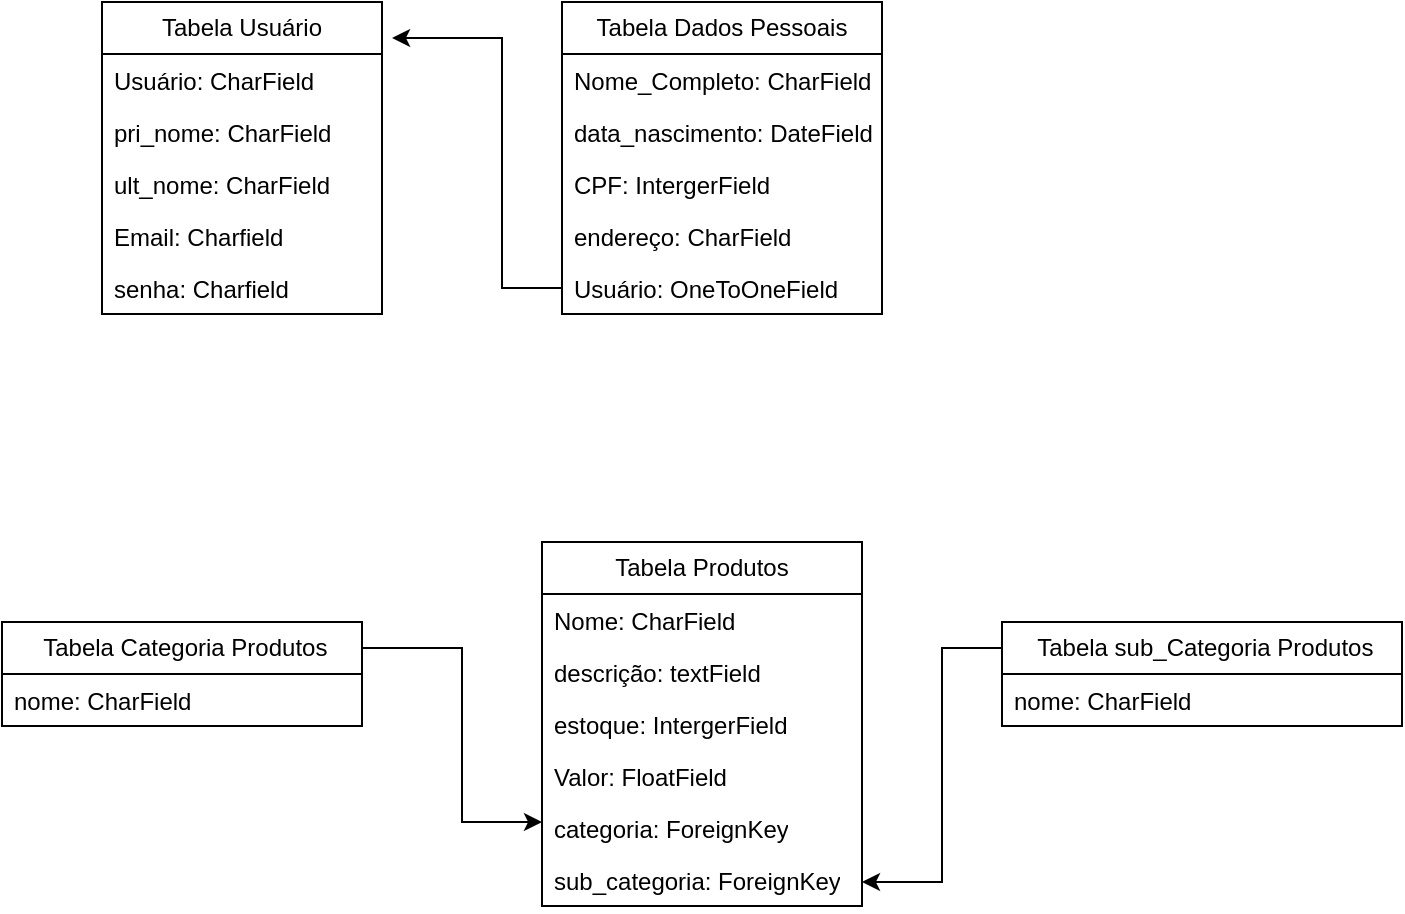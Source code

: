 <mxfile version="24.3.1" type="device">
  <diagram name="Página-1" id="IbSwZj87pl77V2vykBbt">
    <mxGraphModel dx="1386" dy="785" grid="1" gridSize="10" guides="1" tooltips="1" connect="1" arrows="1" fold="1" page="1" pageScale="1" pageWidth="827" pageHeight="1169" math="0" shadow="0">
      <root>
        <mxCell id="0" />
        <mxCell id="1" parent="0" />
        <mxCell id="FucvwrhurGyxFdFDbvf4-1" value="Tabela Usuário" style="swimlane;fontStyle=0;childLayout=stackLayout;horizontal=1;startSize=26;fillColor=none;horizontalStack=0;resizeParent=1;resizeParentMax=0;resizeLast=0;collapsible=1;marginBottom=0;whiteSpace=wrap;html=1;" vertex="1" parent="1">
          <mxGeometry x="100" y="90" width="140" height="156" as="geometry" />
        </mxCell>
        <mxCell id="FucvwrhurGyxFdFDbvf4-2" value="Usuário: CharField" style="text;strokeColor=none;fillColor=none;align=left;verticalAlign=top;spacingLeft=4;spacingRight=4;overflow=hidden;rotatable=0;points=[[0,0.5],[1,0.5]];portConstraint=eastwest;whiteSpace=wrap;html=1;" vertex="1" parent="FucvwrhurGyxFdFDbvf4-1">
          <mxGeometry y="26" width="140" height="26" as="geometry" />
        </mxCell>
        <mxCell id="FucvwrhurGyxFdFDbvf4-3" value="pri_nome: CharField" style="text;strokeColor=none;fillColor=none;align=left;verticalAlign=top;spacingLeft=4;spacingRight=4;overflow=hidden;rotatable=0;points=[[0,0.5],[1,0.5]];portConstraint=eastwest;whiteSpace=wrap;html=1;" vertex="1" parent="FucvwrhurGyxFdFDbvf4-1">
          <mxGeometry y="52" width="140" height="26" as="geometry" />
        </mxCell>
        <mxCell id="FucvwrhurGyxFdFDbvf4-5" value="ult_nome: CharField" style="text;strokeColor=none;fillColor=none;align=left;verticalAlign=top;spacingLeft=4;spacingRight=4;overflow=hidden;rotatable=0;points=[[0,0.5],[1,0.5]];portConstraint=eastwest;whiteSpace=wrap;html=1;" vertex="1" parent="FucvwrhurGyxFdFDbvf4-1">
          <mxGeometry y="78" width="140" height="26" as="geometry" />
        </mxCell>
        <mxCell id="FucvwrhurGyxFdFDbvf4-4" value="Email: Charfield" style="text;strokeColor=none;fillColor=none;align=left;verticalAlign=top;spacingLeft=4;spacingRight=4;overflow=hidden;rotatable=0;points=[[0,0.5],[1,0.5]];portConstraint=eastwest;whiteSpace=wrap;html=1;" vertex="1" parent="FucvwrhurGyxFdFDbvf4-1">
          <mxGeometry y="104" width="140" height="26" as="geometry" />
        </mxCell>
        <mxCell id="FucvwrhurGyxFdFDbvf4-6" value="senha: Charfield" style="text;strokeColor=none;fillColor=none;align=left;verticalAlign=top;spacingLeft=4;spacingRight=4;overflow=hidden;rotatable=0;points=[[0,0.5],[1,0.5]];portConstraint=eastwest;whiteSpace=wrap;html=1;" vertex="1" parent="FucvwrhurGyxFdFDbvf4-1">
          <mxGeometry y="130" width="140" height="26" as="geometry" />
        </mxCell>
        <mxCell id="FucvwrhurGyxFdFDbvf4-7" value="Tabela Dados Pessoais" style="swimlane;fontStyle=0;childLayout=stackLayout;horizontal=1;startSize=26;fillColor=none;horizontalStack=0;resizeParent=1;resizeParentMax=0;resizeLast=0;collapsible=1;marginBottom=0;whiteSpace=wrap;html=1;" vertex="1" parent="1">
          <mxGeometry x="330" y="90" width="160" height="156" as="geometry" />
        </mxCell>
        <mxCell id="FucvwrhurGyxFdFDbvf4-8" value="Nome_Completo: CharField" style="text;strokeColor=none;fillColor=none;align=left;verticalAlign=top;spacingLeft=4;spacingRight=4;overflow=hidden;rotatable=0;points=[[0,0.5],[1,0.5]];portConstraint=eastwest;whiteSpace=wrap;html=1;" vertex="1" parent="FucvwrhurGyxFdFDbvf4-7">
          <mxGeometry y="26" width="160" height="26" as="geometry" />
        </mxCell>
        <mxCell id="FucvwrhurGyxFdFDbvf4-9" value="data_nascimento: DateField" style="text;strokeColor=none;fillColor=none;align=left;verticalAlign=top;spacingLeft=4;spacingRight=4;overflow=hidden;rotatable=0;points=[[0,0.5],[1,0.5]];portConstraint=eastwest;whiteSpace=wrap;html=1;" vertex="1" parent="FucvwrhurGyxFdFDbvf4-7">
          <mxGeometry y="52" width="160" height="26" as="geometry" />
        </mxCell>
        <mxCell id="FucvwrhurGyxFdFDbvf4-10" value="CPF: IntergerField" style="text;strokeColor=none;fillColor=none;align=left;verticalAlign=top;spacingLeft=4;spacingRight=4;overflow=hidden;rotatable=0;points=[[0,0.5],[1,0.5]];portConstraint=eastwest;whiteSpace=wrap;html=1;" vertex="1" parent="FucvwrhurGyxFdFDbvf4-7">
          <mxGeometry y="78" width="160" height="26" as="geometry" />
        </mxCell>
        <mxCell id="FucvwrhurGyxFdFDbvf4-11" value="endereço: CharField" style="text;strokeColor=none;fillColor=none;align=left;verticalAlign=top;spacingLeft=4;spacingRight=4;overflow=hidden;rotatable=0;points=[[0,0.5],[1,0.5]];portConstraint=eastwest;whiteSpace=wrap;html=1;" vertex="1" parent="FucvwrhurGyxFdFDbvf4-7">
          <mxGeometry y="104" width="160" height="26" as="geometry" />
        </mxCell>
        <mxCell id="FucvwrhurGyxFdFDbvf4-12" value="Usuário: OneToOneField" style="text;strokeColor=none;fillColor=none;align=left;verticalAlign=top;spacingLeft=4;spacingRight=4;overflow=hidden;rotatable=0;points=[[0,0.5],[1,0.5]];portConstraint=eastwest;whiteSpace=wrap;html=1;" vertex="1" parent="FucvwrhurGyxFdFDbvf4-7">
          <mxGeometry y="130" width="160" height="26" as="geometry" />
        </mxCell>
        <mxCell id="FucvwrhurGyxFdFDbvf4-13" value="Tabela Produtos" style="swimlane;fontStyle=0;childLayout=stackLayout;horizontal=1;startSize=26;fillColor=none;horizontalStack=0;resizeParent=1;resizeParentMax=0;resizeLast=0;collapsible=1;marginBottom=0;whiteSpace=wrap;html=1;" vertex="1" parent="1">
          <mxGeometry x="320" y="360" width="160" height="182" as="geometry" />
        </mxCell>
        <mxCell id="FucvwrhurGyxFdFDbvf4-14" value="Nome: CharField" style="text;strokeColor=none;fillColor=none;align=left;verticalAlign=top;spacingLeft=4;spacingRight=4;overflow=hidden;rotatable=0;points=[[0,0.5],[1,0.5]];portConstraint=eastwest;whiteSpace=wrap;html=1;" vertex="1" parent="FucvwrhurGyxFdFDbvf4-13">
          <mxGeometry y="26" width="160" height="26" as="geometry" />
        </mxCell>
        <mxCell id="FucvwrhurGyxFdFDbvf4-15" value="descrição: textField" style="text;strokeColor=none;fillColor=none;align=left;verticalAlign=top;spacingLeft=4;spacingRight=4;overflow=hidden;rotatable=0;points=[[0,0.5],[1,0.5]];portConstraint=eastwest;whiteSpace=wrap;html=1;" vertex="1" parent="FucvwrhurGyxFdFDbvf4-13">
          <mxGeometry y="52" width="160" height="26" as="geometry" />
        </mxCell>
        <mxCell id="FucvwrhurGyxFdFDbvf4-16" value="estoque: IntergerField" style="text;strokeColor=none;fillColor=none;align=left;verticalAlign=top;spacingLeft=4;spacingRight=4;overflow=hidden;rotatable=0;points=[[0,0.5],[1,0.5]];portConstraint=eastwest;whiteSpace=wrap;html=1;" vertex="1" parent="FucvwrhurGyxFdFDbvf4-13">
          <mxGeometry y="78" width="160" height="26" as="geometry" />
        </mxCell>
        <mxCell id="FucvwrhurGyxFdFDbvf4-17" value="Valor: FloatField" style="text;strokeColor=none;fillColor=none;align=left;verticalAlign=top;spacingLeft=4;spacingRight=4;overflow=hidden;rotatable=0;points=[[0,0.5],[1,0.5]];portConstraint=eastwest;whiteSpace=wrap;html=1;" vertex="1" parent="FucvwrhurGyxFdFDbvf4-13">
          <mxGeometry y="104" width="160" height="26" as="geometry" />
        </mxCell>
        <mxCell id="FucvwrhurGyxFdFDbvf4-18" value="categoria: ForeignKey" style="text;strokeColor=none;fillColor=none;align=left;verticalAlign=top;spacingLeft=4;spacingRight=4;overflow=hidden;rotatable=0;points=[[0,0.5],[1,0.5]];portConstraint=eastwest;whiteSpace=wrap;html=1;" vertex="1" parent="FucvwrhurGyxFdFDbvf4-13">
          <mxGeometry y="130" width="160" height="26" as="geometry" />
        </mxCell>
        <mxCell id="FucvwrhurGyxFdFDbvf4-25" value="sub_categoria: ForeignKey" style="text;strokeColor=none;fillColor=none;align=left;verticalAlign=top;spacingLeft=4;spacingRight=4;overflow=hidden;rotatable=0;points=[[0,0.5],[1,0.5]];portConstraint=eastwest;whiteSpace=wrap;html=1;" vertex="1" parent="FucvwrhurGyxFdFDbvf4-13">
          <mxGeometry y="156" width="160" height="26" as="geometry" />
        </mxCell>
        <mxCell id="FucvwrhurGyxFdFDbvf4-19" value="&amp;nbsp;Tabela Categoria Produtos" style="swimlane;fontStyle=0;childLayout=stackLayout;horizontal=1;startSize=26;fillColor=none;horizontalStack=0;resizeParent=1;resizeParentMax=0;resizeLast=0;collapsible=1;marginBottom=0;whiteSpace=wrap;html=1;" vertex="1" parent="1">
          <mxGeometry x="50" y="400" width="180" height="52" as="geometry" />
        </mxCell>
        <mxCell id="FucvwrhurGyxFdFDbvf4-20" value="nome: CharField" style="text;strokeColor=none;fillColor=none;align=left;verticalAlign=top;spacingLeft=4;spacingRight=4;overflow=hidden;rotatable=0;points=[[0,0.5],[1,0.5]];portConstraint=eastwest;whiteSpace=wrap;html=1;" vertex="1" parent="FucvwrhurGyxFdFDbvf4-19">
          <mxGeometry y="26" width="180" height="26" as="geometry" />
        </mxCell>
        <mxCell id="FucvwrhurGyxFdFDbvf4-26" value="&amp;nbsp;Tabela sub_Categoria Produtos" style="swimlane;fontStyle=0;childLayout=stackLayout;horizontal=1;startSize=26;fillColor=none;horizontalStack=0;resizeParent=1;resizeParentMax=0;resizeLast=0;collapsible=1;marginBottom=0;whiteSpace=wrap;html=1;" vertex="1" parent="1">
          <mxGeometry x="550" y="400" width="200" height="52" as="geometry" />
        </mxCell>
        <mxCell id="FucvwrhurGyxFdFDbvf4-27" value="nome: CharField" style="text;strokeColor=none;fillColor=none;align=left;verticalAlign=top;spacingLeft=4;spacingRight=4;overflow=hidden;rotatable=0;points=[[0,0.5],[1,0.5]];portConstraint=eastwest;whiteSpace=wrap;html=1;" vertex="1" parent="FucvwrhurGyxFdFDbvf4-26">
          <mxGeometry y="26" width="200" height="26" as="geometry" />
        </mxCell>
        <mxCell id="FucvwrhurGyxFdFDbvf4-28" value="" style="endArrow=classic;html=1;rounded=0;exitX=0;exitY=0.5;exitDx=0;exitDy=0;entryX=1.036;entryY=0.115;entryDx=0;entryDy=0;entryPerimeter=0;" edge="1" parent="1" source="FucvwrhurGyxFdFDbvf4-12" target="FucvwrhurGyxFdFDbvf4-1">
          <mxGeometry width="50" height="50" relative="1" as="geometry">
            <mxPoint x="320" y="160" as="sourcePoint" />
            <mxPoint x="250" y="170" as="targetPoint" />
            <Array as="points">
              <mxPoint x="300" y="233" />
              <mxPoint x="300" y="108" />
            </Array>
          </mxGeometry>
        </mxCell>
        <mxCell id="FucvwrhurGyxFdFDbvf4-29" value="" style="endArrow=classic;html=1;rounded=0;exitX=1;exitY=0.25;exitDx=0;exitDy=0;exitPerimeter=0;" edge="1" parent="1" source="FucvwrhurGyxFdFDbvf4-19">
          <mxGeometry width="50" height="50" relative="1" as="geometry">
            <mxPoint x="270" y="380" as="sourcePoint" />
            <mxPoint x="320" y="500" as="targetPoint" />
            <Array as="points">
              <mxPoint x="280" y="413" />
              <mxPoint x="280" y="500" />
            </Array>
          </mxGeometry>
        </mxCell>
        <mxCell id="FucvwrhurGyxFdFDbvf4-30" value="" style="endArrow=classic;html=1;rounded=0;exitX=0;exitY=0.25;exitDx=0;exitDy=0;" edge="1" parent="1" source="FucvwrhurGyxFdFDbvf4-26">
          <mxGeometry width="50" height="50" relative="1" as="geometry">
            <mxPoint x="530" y="490" as="sourcePoint" />
            <mxPoint x="480" y="530" as="targetPoint" />
            <Array as="points">
              <mxPoint x="520" y="413" />
              <mxPoint x="520" y="530" />
            </Array>
          </mxGeometry>
        </mxCell>
      </root>
    </mxGraphModel>
  </diagram>
</mxfile>
